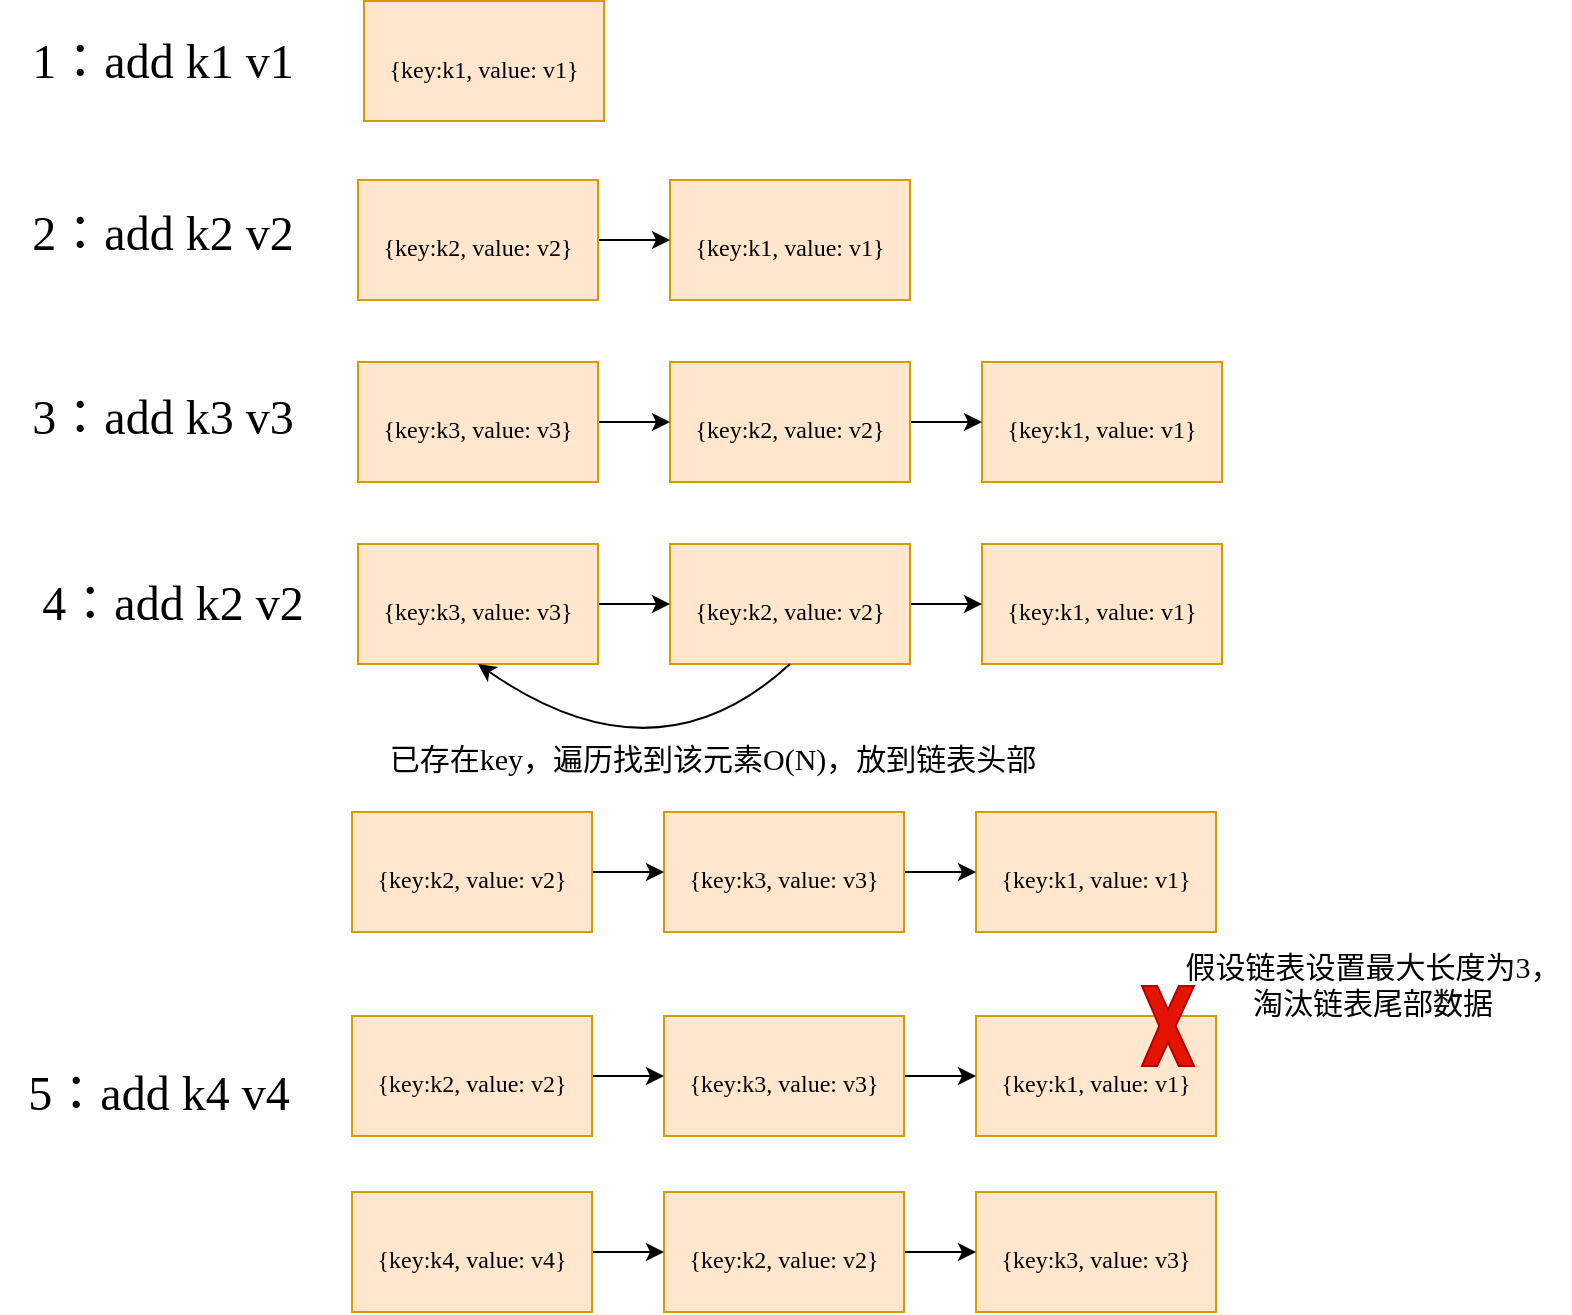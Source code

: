 <mxfile version="16.1.2" type="github">
  <diagram id="QE2NiWdcAfRt5xW9K-5v" name="Page-1">
    <mxGraphModel dx="946" dy="589" grid="0" gridSize="10" guides="1" tooltips="1" connect="1" arrows="1" fold="1" page="1" pageScale="1" pageWidth="827" pageHeight="1169" math="0" shadow="0">
      <root>
        <mxCell id="0" />
        <mxCell id="1" parent="0" />
        <mxCell id="kyHxFcBFi1VvwsYWHlnF-37" value="&lt;font style=&quot;font-size: 12px&quot;&gt;{key:k1, value: v1}&lt;/font&gt;" style="rounded=0;whiteSpace=wrap;html=1;fontFamily=Comic Sans MS;fontSize=24;fillColor=#ffe6cc;strokeColor=#d79b00;" vertex="1" parent="1">
          <mxGeometry x="215" y="131.5" width="120" height="60" as="geometry" />
        </mxCell>
        <mxCell id="kyHxFcBFi1VvwsYWHlnF-38" value="1：add k1 v1" style="text;html=1;align=center;verticalAlign=middle;resizable=0;points=[];autosize=1;strokeColor=none;fillColor=none;fontSize=24;fontFamily=Comic Sans MS;" vertex="1" parent="1">
          <mxGeometry x="41" y="145" width="146" height="33" as="geometry" />
        </mxCell>
        <mxCell id="kyHxFcBFi1VvwsYWHlnF-40" value="&lt;font style=&quot;font-size: 12px&quot;&gt;{key:k1, value: v1}&lt;/font&gt;" style="rounded=0;whiteSpace=wrap;html=1;fontFamily=Comic Sans MS;fontSize=24;fillColor=#ffe6cc;strokeColor=#d79b00;" vertex="1" parent="1">
          <mxGeometry x="368" y="221" width="120" height="60" as="geometry" />
        </mxCell>
        <mxCell id="kyHxFcBFi1VvwsYWHlnF-41" value="2：add k2 v2" style="text;html=1;align=center;verticalAlign=middle;resizable=0;points=[];autosize=1;strokeColor=none;fillColor=none;fontSize=24;fontFamily=Comic Sans MS;" vertex="1" parent="1">
          <mxGeometry x="35" y="231.5" width="157" height="33" as="geometry" />
        </mxCell>
        <mxCell id="kyHxFcBFi1VvwsYWHlnF-43" value="" style="edgeStyle=orthogonalEdgeStyle;rounded=0;orthogonalLoop=1;jettySize=auto;html=1;fontFamily=Comic Sans MS;fontSize=12;" edge="1" parent="1" source="kyHxFcBFi1VvwsYWHlnF-42" target="kyHxFcBFi1VvwsYWHlnF-40">
          <mxGeometry relative="1" as="geometry" />
        </mxCell>
        <mxCell id="kyHxFcBFi1VvwsYWHlnF-42" value="&lt;font style=&quot;font-size: 12px&quot;&gt;{key:k2, value: v2}&lt;/font&gt;" style="rounded=0;whiteSpace=wrap;html=1;fontFamily=Comic Sans MS;fontSize=24;fillColor=#ffe6cc;strokeColor=#d79b00;" vertex="1" parent="1">
          <mxGeometry x="212" y="221" width="120" height="60" as="geometry" />
        </mxCell>
        <mxCell id="kyHxFcBFi1VvwsYWHlnF-44" value="&lt;font style=&quot;font-size: 12px&quot;&gt;{key:k1, value: v1}&lt;/font&gt;" style="rounded=0;whiteSpace=wrap;html=1;fontFamily=Comic Sans MS;fontSize=24;fillColor=#ffe6cc;strokeColor=#d79b00;" vertex="1" parent="1">
          <mxGeometry x="524" y="312" width="120" height="60" as="geometry" />
        </mxCell>
        <mxCell id="kyHxFcBFi1VvwsYWHlnF-45" value="3：add k3 v3" style="text;html=1;align=center;verticalAlign=middle;resizable=0;points=[];autosize=1;strokeColor=none;fillColor=none;fontSize=24;fontFamily=Comic Sans MS;" vertex="1" parent="1">
          <mxGeometry x="35" y="323.5" width="157" height="33" as="geometry" />
        </mxCell>
        <mxCell id="kyHxFcBFi1VvwsYWHlnF-46" value="" style="edgeStyle=orthogonalEdgeStyle;rounded=0;orthogonalLoop=1;jettySize=auto;html=1;fontFamily=Comic Sans MS;fontSize=12;" edge="1" parent="1" source="kyHxFcBFi1VvwsYWHlnF-47" target="kyHxFcBFi1VvwsYWHlnF-44">
          <mxGeometry relative="1" as="geometry" />
        </mxCell>
        <mxCell id="kyHxFcBFi1VvwsYWHlnF-47" value="&lt;font style=&quot;font-size: 12px&quot;&gt;{key:k2, value: v2}&lt;/font&gt;" style="rounded=0;whiteSpace=wrap;html=1;fontFamily=Comic Sans MS;fontSize=24;fillColor=#ffe6cc;strokeColor=#d79b00;" vertex="1" parent="1">
          <mxGeometry x="368" y="312" width="120" height="60" as="geometry" />
        </mxCell>
        <mxCell id="kyHxFcBFi1VvwsYWHlnF-49" value="" style="edgeStyle=orthogonalEdgeStyle;rounded=0;orthogonalLoop=1;jettySize=auto;html=1;fontFamily=Comic Sans MS;fontSize=12;" edge="1" parent="1" source="kyHxFcBFi1VvwsYWHlnF-48" target="kyHxFcBFi1VvwsYWHlnF-47">
          <mxGeometry relative="1" as="geometry" />
        </mxCell>
        <mxCell id="kyHxFcBFi1VvwsYWHlnF-48" value="&lt;font style=&quot;font-size: 12px&quot;&gt;{key:k3, value: v3}&lt;/font&gt;" style="rounded=0;whiteSpace=wrap;html=1;fontFamily=Comic Sans MS;fontSize=24;fillColor=#ffe6cc;strokeColor=#d79b00;" vertex="1" parent="1">
          <mxGeometry x="212" y="312" width="120" height="60" as="geometry" />
        </mxCell>
        <mxCell id="kyHxFcBFi1VvwsYWHlnF-50" value="&lt;font style=&quot;font-size: 12px&quot;&gt;{key:k1, value: v1}&lt;/font&gt;" style="rounded=0;whiteSpace=wrap;html=1;fontFamily=Comic Sans MS;fontSize=24;fillColor=#ffe6cc;strokeColor=#d79b00;" vertex="1" parent="1">
          <mxGeometry x="524" y="403" width="120" height="60" as="geometry" />
        </mxCell>
        <mxCell id="kyHxFcBFi1VvwsYWHlnF-51" value="4：add k2 v2" style="text;html=1;align=center;verticalAlign=middle;resizable=0;points=[];autosize=1;strokeColor=none;fillColor=none;fontSize=24;fontFamily=Comic Sans MS;" vertex="1" parent="1">
          <mxGeometry x="40" y="416.5" width="157" height="33" as="geometry" />
        </mxCell>
        <mxCell id="kyHxFcBFi1VvwsYWHlnF-52" value="" style="edgeStyle=orthogonalEdgeStyle;rounded=0;orthogonalLoop=1;jettySize=auto;html=1;fontFamily=Comic Sans MS;fontSize=12;" edge="1" parent="1" source="kyHxFcBFi1VvwsYWHlnF-53" target="kyHxFcBFi1VvwsYWHlnF-50">
          <mxGeometry relative="1" as="geometry" />
        </mxCell>
        <mxCell id="kyHxFcBFi1VvwsYWHlnF-53" value="&lt;font style=&quot;font-size: 12px&quot;&gt;{key:k2, value: v2}&lt;/font&gt;" style="rounded=0;whiteSpace=wrap;html=1;fontFamily=Comic Sans MS;fontSize=24;fillColor=#ffe6cc;strokeColor=#d79b00;" vertex="1" parent="1">
          <mxGeometry x="368" y="403" width="120" height="60" as="geometry" />
        </mxCell>
        <mxCell id="kyHxFcBFi1VvwsYWHlnF-54" value="" style="edgeStyle=orthogonalEdgeStyle;rounded=0;orthogonalLoop=1;jettySize=auto;html=1;fontFamily=Comic Sans MS;fontSize=12;" edge="1" parent="1" source="kyHxFcBFi1VvwsYWHlnF-55" target="kyHxFcBFi1VvwsYWHlnF-53">
          <mxGeometry relative="1" as="geometry" />
        </mxCell>
        <mxCell id="kyHxFcBFi1VvwsYWHlnF-55" value="&lt;font style=&quot;font-size: 12px&quot;&gt;{key:k3, value: v3}&lt;/font&gt;" style="rounded=0;whiteSpace=wrap;html=1;fontFamily=Comic Sans MS;fontSize=24;fillColor=#ffe6cc;strokeColor=#d79b00;" vertex="1" parent="1">
          <mxGeometry x="212" y="403" width="120" height="60" as="geometry" />
        </mxCell>
        <mxCell id="kyHxFcBFi1VvwsYWHlnF-58" value="" style="curved=1;endArrow=classic;html=1;rounded=0;fontFamily=Comic Sans MS;fontSize=12;entryX=0.5;entryY=1;entryDx=0;entryDy=0;exitX=0.5;exitY=1;exitDx=0;exitDy=0;" edge="1" parent="1" source="kyHxFcBFi1VvwsYWHlnF-53" target="kyHxFcBFi1VvwsYWHlnF-55">
          <mxGeometry width="50" height="50" relative="1" as="geometry">
            <mxPoint x="353" y="525" as="sourcePoint" />
            <mxPoint x="403" y="475" as="targetPoint" />
            <Array as="points">
              <mxPoint x="361" y="525" />
            </Array>
          </mxGeometry>
        </mxCell>
        <mxCell id="kyHxFcBFi1VvwsYWHlnF-59" value="已存在key，遍历找到该元素O(N)，放到链表头部" style="text;html=1;align=center;verticalAlign=middle;resizable=0;points=[];autosize=1;strokeColor=none;fillColor=none;fontSize=15;fontFamily=Comic Sans MS;" vertex="1" parent="1">
          <mxGeometry x="219" y="499" width="339" height="22" as="geometry" />
        </mxCell>
        <mxCell id="kyHxFcBFi1VvwsYWHlnF-60" value="&lt;font style=&quot;font-size: 12px&quot;&gt;{key:k1, value: v1}&lt;/font&gt;" style="rounded=0;whiteSpace=wrap;html=1;fontFamily=Comic Sans MS;fontSize=24;fillColor=#ffe6cc;strokeColor=#d79b00;" vertex="1" parent="1">
          <mxGeometry x="521" y="537" width="120" height="60" as="geometry" />
        </mxCell>
        <mxCell id="kyHxFcBFi1VvwsYWHlnF-61" value="" style="edgeStyle=orthogonalEdgeStyle;rounded=0;orthogonalLoop=1;jettySize=auto;html=1;fontFamily=Comic Sans MS;fontSize=12;" edge="1" parent="1" source="kyHxFcBFi1VvwsYWHlnF-62" target="kyHxFcBFi1VvwsYWHlnF-60">
          <mxGeometry relative="1" as="geometry" />
        </mxCell>
        <mxCell id="kyHxFcBFi1VvwsYWHlnF-62" value="&lt;font style=&quot;font-size: 12px&quot;&gt;{key:k3, value: v3}&lt;/font&gt;" style="rounded=0;whiteSpace=wrap;html=1;fontFamily=Comic Sans MS;fontSize=24;fillColor=#ffe6cc;strokeColor=#d79b00;" vertex="1" parent="1">
          <mxGeometry x="365" y="537" width="120" height="60" as="geometry" />
        </mxCell>
        <mxCell id="kyHxFcBFi1VvwsYWHlnF-63" value="" style="edgeStyle=orthogonalEdgeStyle;rounded=0;orthogonalLoop=1;jettySize=auto;html=1;fontFamily=Comic Sans MS;fontSize=12;" edge="1" parent="1" source="kyHxFcBFi1VvwsYWHlnF-64" target="kyHxFcBFi1VvwsYWHlnF-62">
          <mxGeometry relative="1" as="geometry" />
        </mxCell>
        <mxCell id="kyHxFcBFi1VvwsYWHlnF-64" value="&lt;font style=&quot;font-size: 12px&quot;&gt;{key:k2, value: v2}&lt;/font&gt;" style="rounded=0;whiteSpace=wrap;html=1;fontFamily=Comic Sans MS;fontSize=24;fillColor=#ffe6cc;strokeColor=#d79b00;" vertex="1" parent="1">
          <mxGeometry x="209" y="537" width="120" height="60" as="geometry" />
        </mxCell>
        <mxCell id="kyHxFcBFi1VvwsYWHlnF-65" value="5：add k4 v4" style="text;html=1;align=center;verticalAlign=middle;resizable=0;points=[];autosize=1;strokeColor=none;fillColor=none;fontSize=24;fontFamily=Comic Sans MS;" vertex="1" parent="1">
          <mxGeometry x="33" y="661" width="157" height="33" as="geometry" />
        </mxCell>
        <mxCell id="kyHxFcBFi1VvwsYWHlnF-66" value="&lt;font style=&quot;font-size: 12px&quot;&gt;{key:k1, value: v1}&lt;/font&gt;" style="rounded=0;whiteSpace=wrap;html=1;fontFamily=Comic Sans MS;fontSize=24;fillColor=#ffe6cc;strokeColor=#d79b00;" vertex="1" parent="1">
          <mxGeometry x="521" y="639" width="120" height="60" as="geometry" />
        </mxCell>
        <mxCell id="kyHxFcBFi1VvwsYWHlnF-67" value="" style="edgeStyle=orthogonalEdgeStyle;rounded=0;orthogonalLoop=1;jettySize=auto;html=1;fontFamily=Comic Sans MS;fontSize=12;" edge="1" parent="1" source="kyHxFcBFi1VvwsYWHlnF-68" target="kyHxFcBFi1VvwsYWHlnF-66">
          <mxGeometry relative="1" as="geometry" />
        </mxCell>
        <mxCell id="kyHxFcBFi1VvwsYWHlnF-68" value="&lt;font style=&quot;font-size: 12px&quot;&gt;{key:k3, value: v3}&lt;/font&gt;" style="rounded=0;whiteSpace=wrap;html=1;fontFamily=Comic Sans MS;fontSize=24;fillColor=#ffe6cc;strokeColor=#d79b00;" vertex="1" parent="1">
          <mxGeometry x="365" y="639" width="120" height="60" as="geometry" />
        </mxCell>
        <mxCell id="kyHxFcBFi1VvwsYWHlnF-69" value="" style="edgeStyle=orthogonalEdgeStyle;rounded=0;orthogonalLoop=1;jettySize=auto;html=1;fontFamily=Comic Sans MS;fontSize=12;" edge="1" parent="1" source="kyHxFcBFi1VvwsYWHlnF-70" target="kyHxFcBFi1VvwsYWHlnF-68">
          <mxGeometry relative="1" as="geometry" />
        </mxCell>
        <mxCell id="kyHxFcBFi1VvwsYWHlnF-70" value="&lt;font style=&quot;font-size: 12px&quot;&gt;{key:k2, value: v2}&lt;/font&gt;" style="rounded=0;whiteSpace=wrap;html=1;fontFamily=Comic Sans MS;fontSize=24;fillColor=#ffe6cc;strokeColor=#d79b00;" vertex="1" parent="1">
          <mxGeometry x="209" y="639" width="120" height="60" as="geometry" />
        </mxCell>
        <mxCell id="kyHxFcBFi1VvwsYWHlnF-72" value="" style="verticalLabelPosition=bottom;verticalAlign=top;html=1;shape=mxgraph.basic.x;labelBackgroundColor=#FFFFFF;fontFamily=Comic Sans MS;fontSize=15;fillColor=#e51400;strokeColor=#B20000;fontColor=#ffffff;" vertex="1" parent="1">
          <mxGeometry x="604" y="624" width="26" height="40" as="geometry" />
        </mxCell>
        <mxCell id="kyHxFcBFi1VvwsYWHlnF-73" value="假设链表设置最大长度为3，&lt;br&gt;淘汰链表尾部数据" style="text;html=1;align=center;verticalAlign=middle;resizable=0;points=[];autosize=1;strokeColor=none;fillColor=none;fontSize=15;fontFamily=Comic Sans MS;" vertex="1" parent="1">
          <mxGeometry x="619" y="603" width="199" height="40" as="geometry" />
        </mxCell>
        <mxCell id="kyHxFcBFi1VvwsYWHlnF-74" value="&lt;font style=&quot;font-size: 12px&quot;&gt;{key:k3, value: v3}&lt;/font&gt;" style="rounded=0;whiteSpace=wrap;html=1;fontFamily=Comic Sans MS;fontSize=24;fillColor=#ffe6cc;strokeColor=#d79b00;" vertex="1" parent="1">
          <mxGeometry x="521" y="727" width="120" height="60" as="geometry" />
        </mxCell>
        <mxCell id="kyHxFcBFi1VvwsYWHlnF-75" value="" style="edgeStyle=orthogonalEdgeStyle;rounded=0;orthogonalLoop=1;jettySize=auto;html=1;fontFamily=Comic Sans MS;fontSize=12;" edge="1" parent="1" source="kyHxFcBFi1VvwsYWHlnF-76" target="kyHxFcBFi1VvwsYWHlnF-74">
          <mxGeometry relative="1" as="geometry" />
        </mxCell>
        <mxCell id="kyHxFcBFi1VvwsYWHlnF-76" value="&lt;font style=&quot;font-size: 12px&quot;&gt;{key:k2, value: v2}&lt;/font&gt;" style="rounded=0;whiteSpace=wrap;html=1;fontFamily=Comic Sans MS;fontSize=24;fillColor=#ffe6cc;strokeColor=#d79b00;" vertex="1" parent="1">
          <mxGeometry x="365" y="727" width="120" height="60" as="geometry" />
        </mxCell>
        <mxCell id="kyHxFcBFi1VvwsYWHlnF-78" value="" style="edgeStyle=orthogonalEdgeStyle;rounded=0;orthogonalLoop=1;jettySize=auto;html=1;fontFamily=Comic Sans MS;fontSize=15;fontColor=#FF3333;" edge="1" parent="1" source="kyHxFcBFi1VvwsYWHlnF-77" target="kyHxFcBFi1VvwsYWHlnF-76">
          <mxGeometry relative="1" as="geometry" />
        </mxCell>
        <mxCell id="kyHxFcBFi1VvwsYWHlnF-77" value="&lt;font style=&quot;font-size: 12px&quot;&gt;{key:k4, value: v4}&lt;/font&gt;" style="rounded=0;whiteSpace=wrap;html=1;fontFamily=Comic Sans MS;fontSize=24;fillColor=#ffe6cc;strokeColor=#d79b00;" vertex="1" parent="1">
          <mxGeometry x="209" y="727" width="120" height="60" as="geometry" />
        </mxCell>
      </root>
    </mxGraphModel>
  </diagram>
</mxfile>
